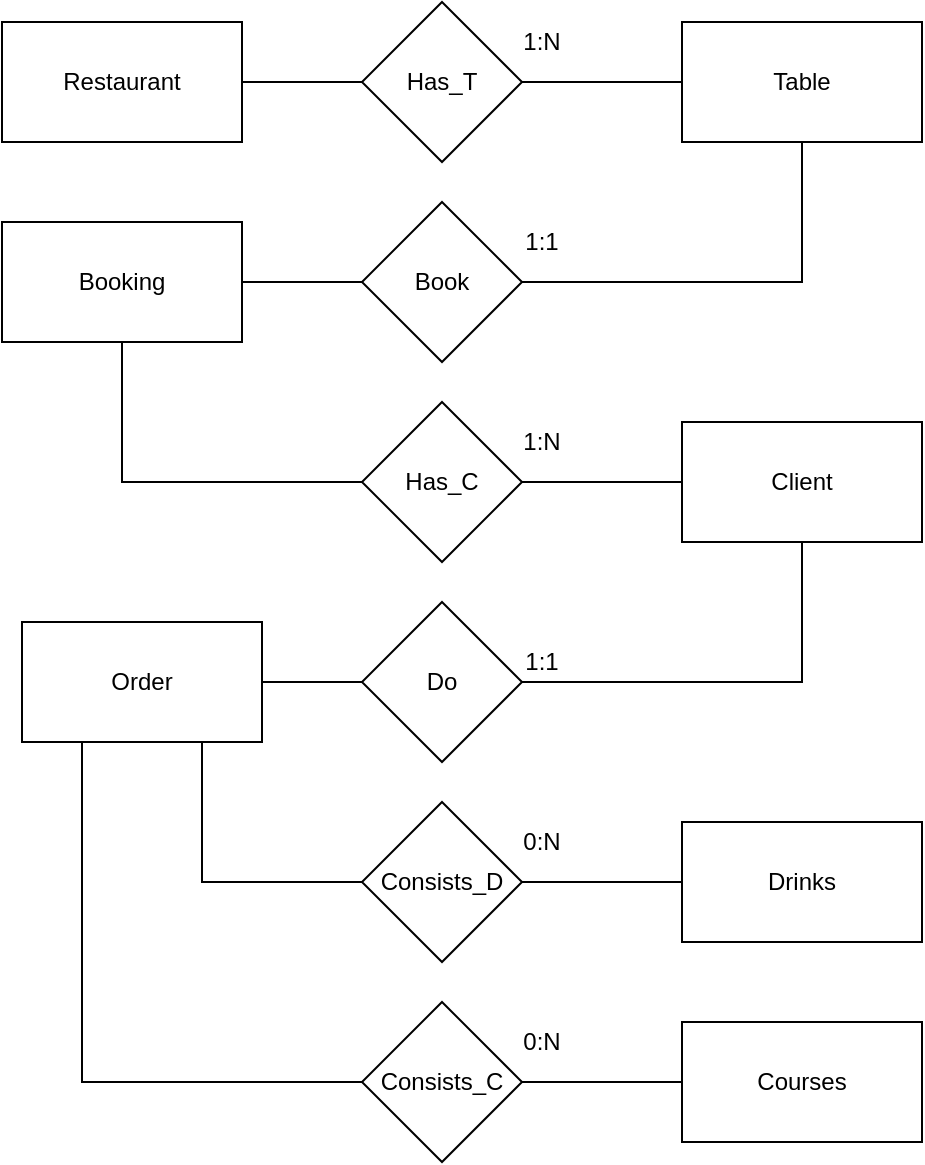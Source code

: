 <mxfile version="16.0.0" type="device"><diagram id="R2lEEEUBdFMjLlhIrx00" name="Page-1"><mxGraphModel dx="1185" dy="588" grid="1" gridSize="10" guides="1" tooltips="1" connect="1" arrows="1" fold="1" page="1" pageScale="1" pageWidth="850" pageHeight="1100" math="0" shadow="0" extFonts="Permanent Marker^https://fonts.googleapis.com/css?family=Permanent+Marker"><root><mxCell id="0"/><mxCell id="1" parent="0"/><mxCell id="aju1piKFpCxqXlr7mAP2-1" value="Restaurant" style="rounded=0;whiteSpace=wrap;html=1;" parent="1" vertex="1"><mxGeometry x="200" y="120" width="120" height="60" as="geometry"/></mxCell><mxCell id="aju1piKFpCxqXlr7mAP2-25" style="edgeStyle=orthogonalEdgeStyle;rounded=0;orthogonalLoop=1;jettySize=auto;html=1;endArrow=none;endFill=0;" parent="1" source="aju1piKFpCxqXlr7mAP2-2" target="aju1piKFpCxqXlr7mAP2-8" edge="1"><mxGeometry relative="1" as="geometry"/></mxCell><mxCell id="aju1piKFpCxqXlr7mAP2-2" value="Table&lt;br&gt;" style="rounded=0;whiteSpace=wrap;html=1;" parent="1" vertex="1"><mxGeometry x="540" y="120" width="120" height="60" as="geometry"/></mxCell><mxCell id="aju1piKFpCxqXlr7mAP2-23" style="edgeStyle=orthogonalEdgeStyle;rounded=0;orthogonalLoop=1;jettySize=auto;html=1;endArrow=none;endFill=0;" parent="1" source="aju1piKFpCxqXlr7mAP2-3" target="aju1piKFpCxqXlr7mAP2-9" edge="1"><mxGeometry relative="1" as="geometry"/></mxCell><mxCell id="aju1piKFpCxqXlr7mAP2-3" value="Booking" style="rounded=0;whiteSpace=wrap;html=1;" parent="1" vertex="1"><mxGeometry x="200" y="220" width="120" height="60" as="geometry"/></mxCell><mxCell id="aju1piKFpCxqXlr7mAP2-21" style="edgeStyle=orthogonalEdgeStyle;rounded=0;orthogonalLoop=1;jettySize=auto;html=1;endArrow=none;endFill=0;" parent="1" source="aju1piKFpCxqXlr7mAP2-4" target="aju1piKFpCxqXlr7mAP2-10" edge="1"><mxGeometry relative="1" as="geometry"/></mxCell><mxCell id="aju1piKFpCxqXlr7mAP2-4" value="Client" style="rounded=0;whiteSpace=wrap;html=1;" parent="1" vertex="1"><mxGeometry x="540" y="320" width="120" height="60" as="geometry"/></mxCell><mxCell id="aju1piKFpCxqXlr7mAP2-19" style="edgeStyle=orthogonalEdgeStyle;rounded=0;orthogonalLoop=1;jettySize=auto;html=1;endArrow=none;endFill=0;" parent="1" source="aju1piKFpCxqXlr7mAP2-5" target="aju1piKFpCxqXlr7mAP2-11" edge="1"><mxGeometry relative="1" as="geometry"/></mxCell><mxCell id="aju1piKFpCxqXlr7mAP2-5" value="Order&lt;br&gt;" style="rounded=0;whiteSpace=wrap;html=1;" parent="1" vertex="1"><mxGeometry x="210" y="420" width="120" height="60" as="geometry"/></mxCell><mxCell id="aju1piKFpCxqXlr7mAP2-14" style="edgeStyle=orthogonalEdgeStyle;rounded=0;orthogonalLoop=1;jettySize=auto;html=1;endArrow=none;endFill=0;" parent="1" source="aju1piKFpCxqXlr7mAP2-6" target="aju1piKFpCxqXlr7mAP2-12" edge="1"><mxGeometry relative="1" as="geometry"/></mxCell><mxCell id="aju1piKFpCxqXlr7mAP2-6" value="Courses" style="rounded=0;whiteSpace=wrap;html=1;" parent="1" vertex="1"><mxGeometry x="540" y="620" width="120" height="60" as="geometry"/></mxCell><mxCell id="aju1piKFpCxqXlr7mAP2-15" style="edgeStyle=orthogonalEdgeStyle;rounded=0;orthogonalLoop=1;jettySize=auto;html=1;endArrow=none;endFill=0;" parent="1" source="aju1piKFpCxqXlr7mAP2-7" target="aju1piKFpCxqXlr7mAP2-13" edge="1"><mxGeometry relative="1" as="geometry"/></mxCell><mxCell id="aju1piKFpCxqXlr7mAP2-7" value="Drinks" style="rounded=0;whiteSpace=wrap;html=1;" parent="1" vertex="1"><mxGeometry x="540" y="520" width="120" height="60" as="geometry"/></mxCell><mxCell id="aju1piKFpCxqXlr7mAP2-26" style="edgeStyle=orthogonalEdgeStyle;rounded=0;orthogonalLoop=1;jettySize=auto;html=1;endArrow=none;endFill=0;" parent="1" source="aju1piKFpCxqXlr7mAP2-8" target="aju1piKFpCxqXlr7mAP2-1" edge="1"><mxGeometry relative="1" as="geometry"/></mxCell><mxCell id="aju1piKFpCxqXlr7mAP2-8" value="Has_T" style="rhombus;whiteSpace=wrap;html=1;" parent="1" vertex="1"><mxGeometry x="380" y="110" width="80" height="80" as="geometry"/></mxCell><mxCell id="aju1piKFpCxqXlr7mAP2-24" style="edgeStyle=orthogonalEdgeStyle;rounded=0;orthogonalLoop=1;jettySize=auto;html=1;endArrow=none;endFill=0;" parent="1" source="aju1piKFpCxqXlr7mAP2-9" target="aju1piKFpCxqXlr7mAP2-2" edge="1"><mxGeometry relative="1" as="geometry"/></mxCell><mxCell id="aju1piKFpCxqXlr7mAP2-9" value="Book" style="rhombus;whiteSpace=wrap;html=1;" parent="1" vertex="1"><mxGeometry x="380" y="210" width="80" height="80" as="geometry"/></mxCell><mxCell id="aju1piKFpCxqXlr7mAP2-22" style="edgeStyle=orthogonalEdgeStyle;rounded=0;orthogonalLoop=1;jettySize=auto;html=1;endArrow=none;endFill=0;" parent="1" source="aju1piKFpCxqXlr7mAP2-10" target="aju1piKFpCxqXlr7mAP2-3" edge="1"><mxGeometry relative="1" as="geometry"/></mxCell><mxCell id="aju1piKFpCxqXlr7mAP2-10" value="Has_C" style="rhombus;whiteSpace=wrap;html=1;" parent="1" vertex="1"><mxGeometry x="380" y="310" width="80" height="80" as="geometry"/></mxCell><mxCell id="aju1piKFpCxqXlr7mAP2-20" style="edgeStyle=orthogonalEdgeStyle;rounded=0;orthogonalLoop=1;jettySize=auto;html=1;endArrow=none;endFill=0;" parent="1" source="aju1piKFpCxqXlr7mAP2-11" target="aju1piKFpCxqXlr7mAP2-4" edge="1"><mxGeometry relative="1" as="geometry"/></mxCell><mxCell id="aju1piKFpCxqXlr7mAP2-11" value="Do" style="rhombus;whiteSpace=wrap;html=1;" parent="1" vertex="1"><mxGeometry x="380" y="410" width="80" height="80" as="geometry"/></mxCell><mxCell id="aju1piKFpCxqXlr7mAP2-18" style="edgeStyle=orthogonalEdgeStyle;rounded=0;orthogonalLoop=1;jettySize=auto;html=1;exitX=0;exitY=0.5;exitDx=0;exitDy=0;entryX=0.25;entryY=1;entryDx=0;entryDy=0;endArrow=none;endFill=0;" parent="1" source="aju1piKFpCxqXlr7mAP2-12" target="aju1piKFpCxqXlr7mAP2-5" edge="1"><mxGeometry relative="1" as="geometry"/></mxCell><mxCell id="aju1piKFpCxqXlr7mAP2-12" value="Consists_C" style="rhombus;whiteSpace=wrap;html=1;" parent="1" vertex="1"><mxGeometry x="380" y="610" width="80" height="80" as="geometry"/></mxCell><mxCell id="aju1piKFpCxqXlr7mAP2-17" style="edgeStyle=orthogonalEdgeStyle;rounded=0;orthogonalLoop=1;jettySize=auto;html=1;exitX=0;exitY=0.5;exitDx=0;exitDy=0;entryX=0.75;entryY=1;entryDx=0;entryDy=0;endArrow=none;endFill=0;" parent="1" source="aju1piKFpCxqXlr7mAP2-13" target="aju1piKFpCxqXlr7mAP2-5" edge="1"><mxGeometry relative="1" as="geometry"><Array as="points"><mxPoint x="300" y="550"/></Array></mxGeometry></mxCell><mxCell id="aju1piKFpCxqXlr7mAP2-13" value="Consists_D" style="rhombus;whiteSpace=wrap;html=1;" parent="1" vertex="1"><mxGeometry x="380" y="510" width="80" height="80" as="geometry"/></mxCell><mxCell id="aju1piKFpCxqXlr7mAP2-27" value="1:N" style="text;html=1;strokeColor=none;fillColor=none;align=center;verticalAlign=middle;whiteSpace=wrap;rounded=0;" parent="1" vertex="1"><mxGeometry x="450" y="120" width="40" height="20" as="geometry"/></mxCell><mxCell id="aju1piKFpCxqXlr7mAP2-28" value="1:1" style="text;html=1;strokeColor=none;fillColor=none;align=center;verticalAlign=middle;whiteSpace=wrap;rounded=0;" parent="1" vertex="1"><mxGeometry x="450" y="220" width="40" height="20" as="geometry"/></mxCell><mxCell id="aju1piKFpCxqXlr7mAP2-29" value="1:N" style="text;html=1;strokeColor=none;fillColor=none;align=center;verticalAlign=middle;whiteSpace=wrap;rounded=0;" parent="1" vertex="1"><mxGeometry x="450" y="320" width="40" height="20" as="geometry"/></mxCell><mxCell id="aju1piKFpCxqXlr7mAP2-30" value="1:1" style="text;html=1;strokeColor=none;fillColor=none;align=center;verticalAlign=middle;whiteSpace=wrap;rounded=0;" parent="1" vertex="1"><mxGeometry x="450" y="430" width="40" height="20" as="geometry"/></mxCell><mxCell id="aju1piKFpCxqXlr7mAP2-31" value="0:N" style="text;html=1;strokeColor=none;fillColor=none;align=center;verticalAlign=middle;whiteSpace=wrap;rounded=0;" parent="1" vertex="1"><mxGeometry x="450" y="520" width="40" height="20" as="geometry"/></mxCell><mxCell id="aju1piKFpCxqXlr7mAP2-32" value="0:N" style="text;html=1;strokeColor=none;fillColor=none;align=center;verticalAlign=middle;whiteSpace=wrap;rounded=0;" parent="1" vertex="1"><mxGeometry x="450" y="620" width="40" height="20" as="geometry"/></mxCell></root></mxGraphModel></diagram></mxfile>